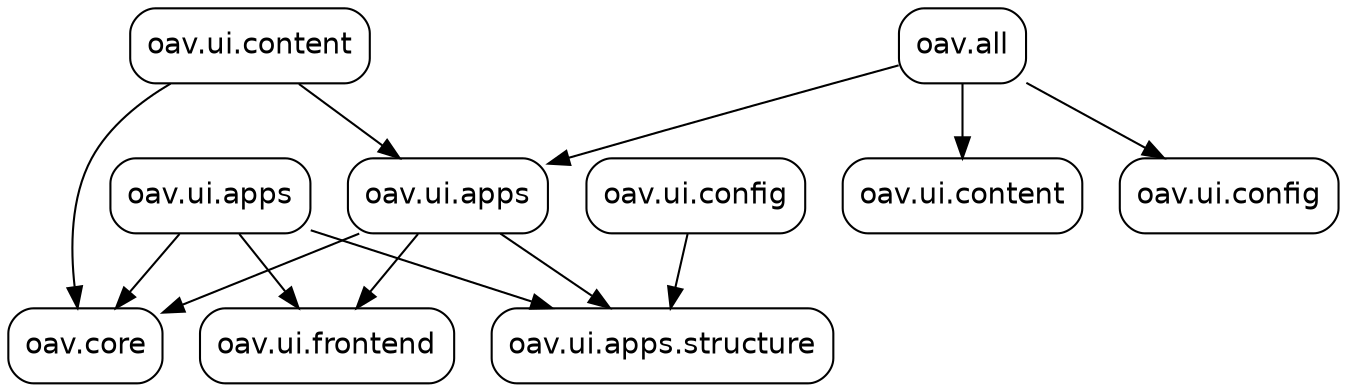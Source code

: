 digraph "oav" {
  node [shape="box",style="rounded",fontname="Helvetica",fontsize="14"]
  edge [fontsize="10",fontname="Helvetica"]

  // Node Definitions:
  "com.wttech.oav:oav.ui.apps:content-package:compile"[label=<oav.ui.apps>]
  "com.wttech.oav:oav.core:jar:compile"[label=<oav.core>]
  "com.wttech.oav:oav.ui.frontend:zip:compile"[label=<oav.ui.frontend>]
  "com.wttech.oav:oav.ui.apps.structure:zip:compile"[label=<oav.ui.apps.structure>]
  "com.wttech.oav:oav.ui.content:content-package:compile"[label=<oav.ui.content>]
  "com.wttech.oav:oav.ui.apps:zip:compile"[label=<oav.ui.apps>]
  "com.wttech.oav:oav.ui.config:content-package:compile"[label=<oav.ui.config>]
  "com.wttech.oav:oav.all:content-package:compile"[label=<oav.all>]
  "com.wttech.oav:oav.ui.content:zip:compile"[label=<oav.ui.content>]
  "com.wttech.oav:oav.ui.config:zip:compile"[label=<oav.ui.config>]

  // Edge Definitions:
  "com.wttech.oav:oav.ui.apps:content-package:compile" -> "com.wttech.oav:oav.core:jar:compile"
  "com.wttech.oav:oav.ui.apps:content-package:compile" -> "com.wttech.oav:oav.ui.frontend:zip:compile"
  "com.wttech.oav:oav.ui.apps:content-package:compile" -> "com.wttech.oav:oav.ui.apps.structure:zip:compile"
  "com.wttech.oav:oav.ui.content:content-package:compile" -> "com.wttech.oav:oav.core:jar:compile"
  "com.wttech.oav:oav.ui.apps:zip:compile" -> "com.wttech.oav:oav.ui.frontend:zip:compile"
  "com.wttech.oav:oav.ui.apps:zip:compile" -> "com.wttech.oav:oav.ui.apps.structure:zip:compile"
  "com.wttech.oav:oav.ui.content:content-package:compile" -> "com.wttech.oav:oav.ui.apps:zip:compile"
  "com.wttech.oav:oav.ui.config:content-package:compile" -> "com.wttech.oav:oav.ui.apps.structure:zip:compile"
  "com.wttech.oav:oav.ui.apps:zip:compile" -> "com.wttech.oav:oav.core:jar:compile"
  "com.wttech.oav:oav.all:content-package:compile" -> "com.wttech.oav:oav.ui.apps:zip:compile"
  "com.wttech.oav:oav.all:content-package:compile" -> "com.wttech.oav:oav.ui.content:zip:compile"
  "com.wttech.oav:oav.all:content-package:compile" -> "com.wttech.oav:oav.ui.config:zip:compile"
}